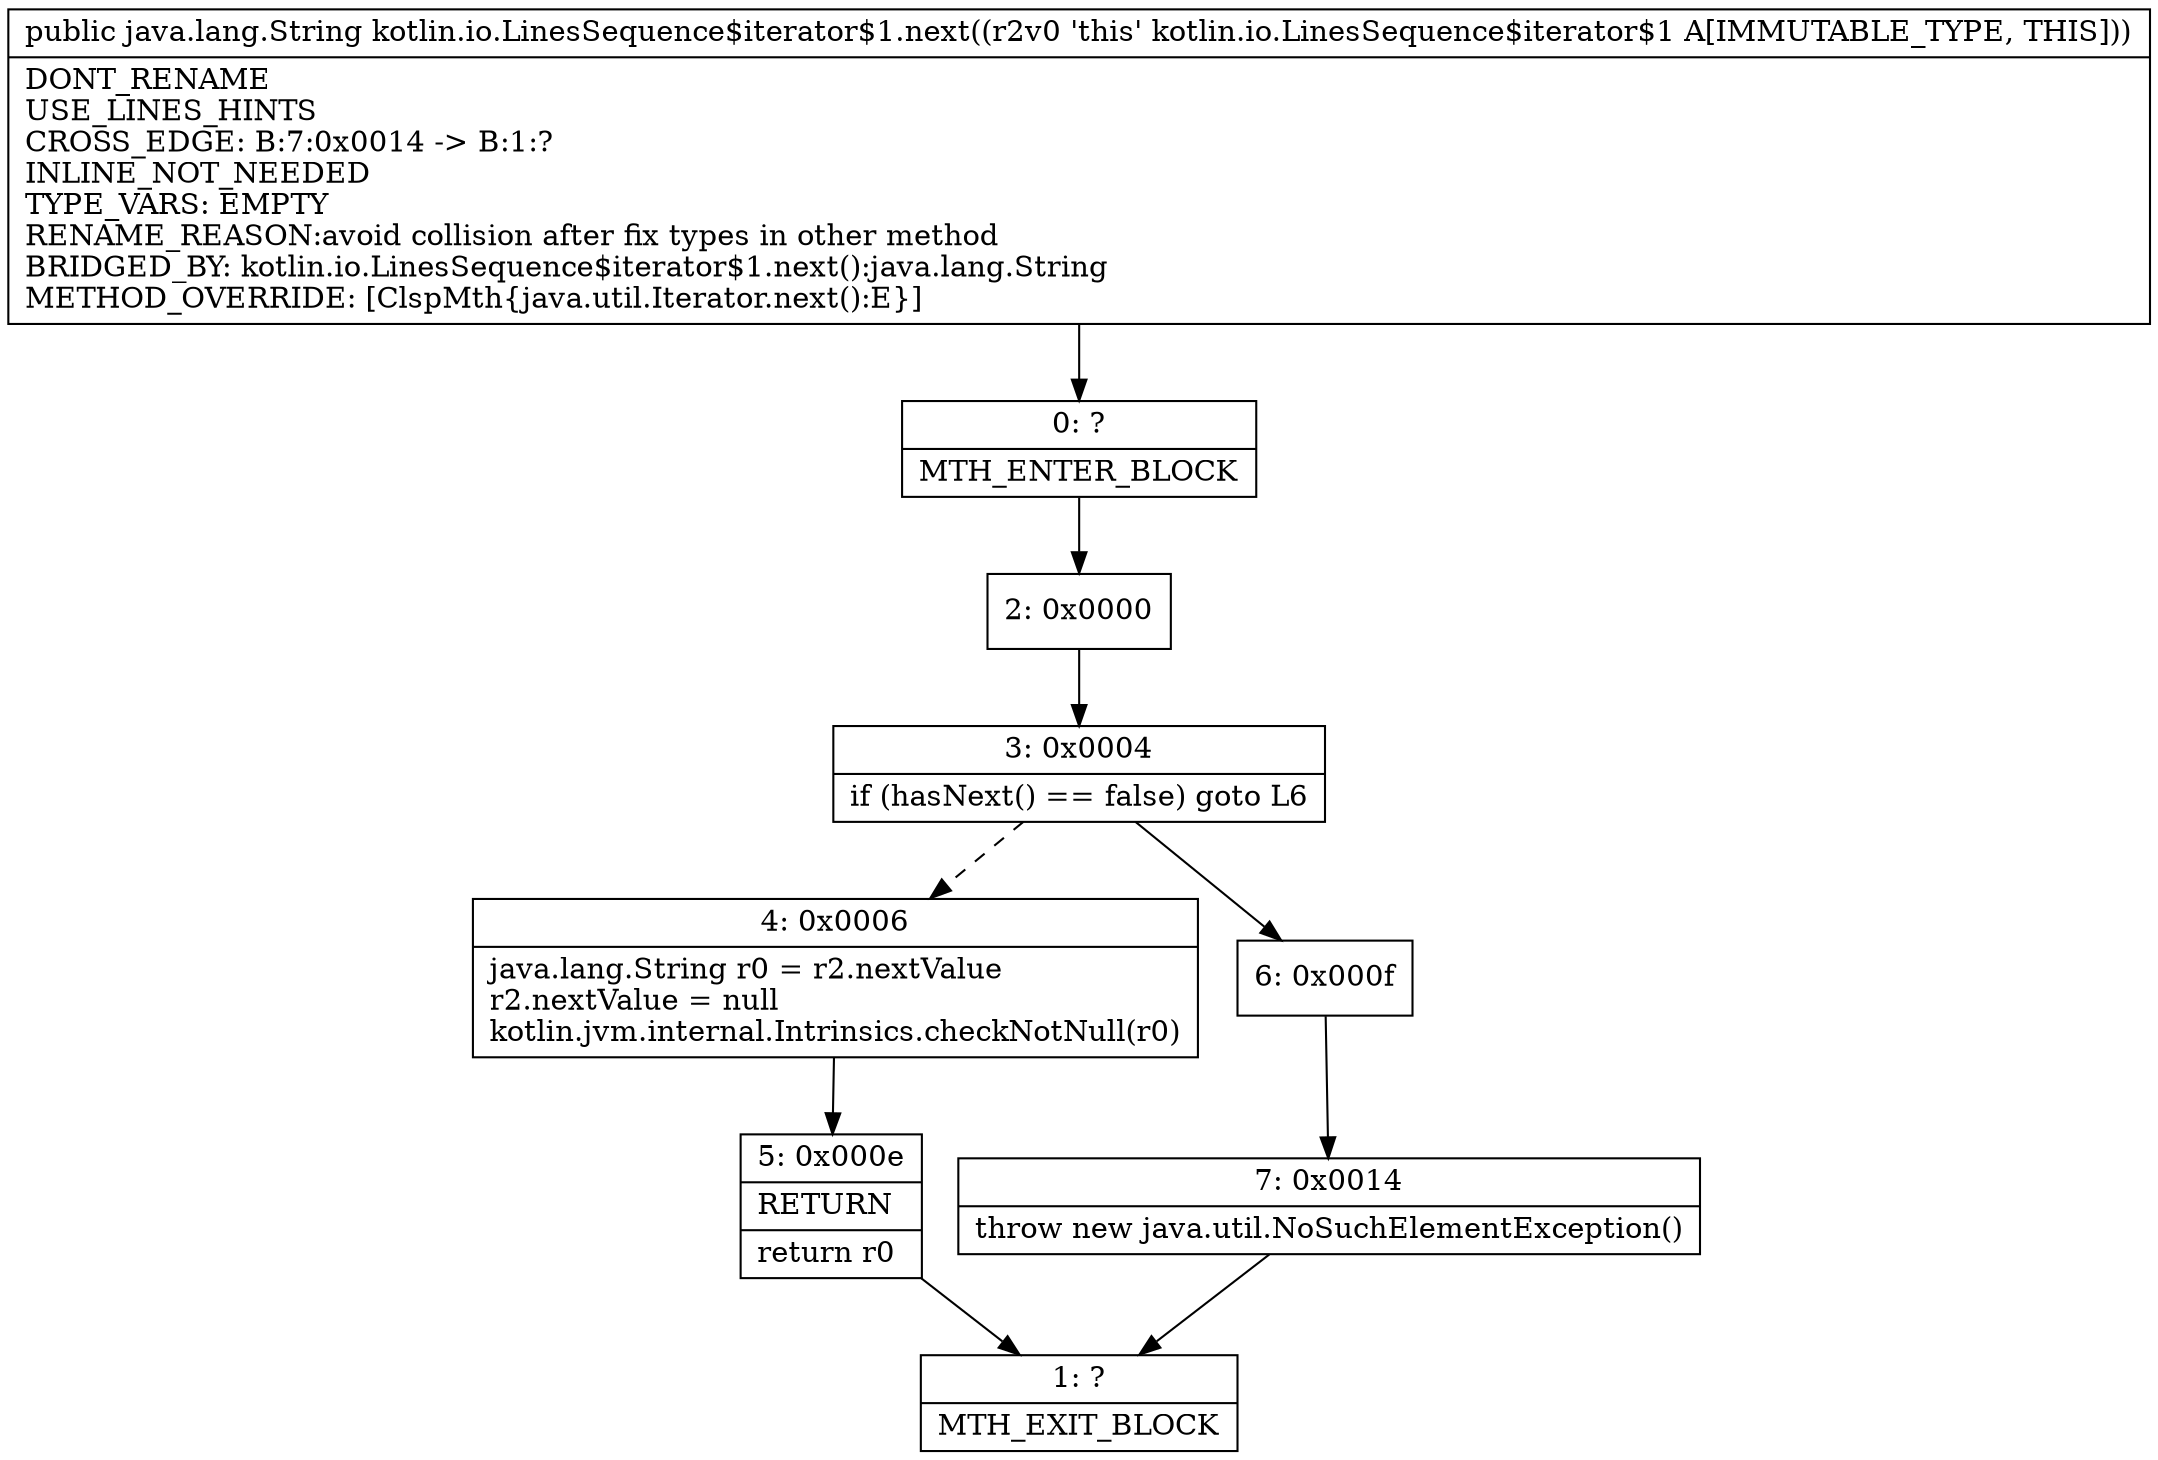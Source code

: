 digraph "CFG forkotlin.io.LinesSequence$iterator$1.next()Ljava\/lang\/String;" {
Node_0 [shape=record,label="{0\:\ ?|MTH_ENTER_BLOCK\l}"];
Node_2 [shape=record,label="{2\:\ 0x0000}"];
Node_3 [shape=record,label="{3\:\ 0x0004|if (hasNext() == false) goto L6\l}"];
Node_4 [shape=record,label="{4\:\ 0x0006|java.lang.String r0 = r2.nextValue\lr2.nextValue = null\lkotlin.jvm.internal.Intrinsics.checkNotNull(r0)\l}"];
Node_5 [shape=record,label="{5\:\ 0x000e|RETURN\l|return r0\l}"];
Node_1 [shape=record,label="{1\:\ ?|MTH_EXIT_BLOCK\l}"];
Node_6 [shape=record,label="{6\:\ 0x000f}"];
Node_7 [shape=record,label="{7\:\ 0x0014|throw new java.util.NoSuchElementException()\l}"];
MethodNode[shape=record,label="{public java.lang.String kotlin.io.LinesSequence$iterator$1.next((r2v0 'this' kotlin.io.LinesSequence$iterator$1 A[IMMUTABLE_TYPE, THIS]))  | DONT_RENAME\lUSE_LINES_HINTS\lCROSS_EDGE: B:7:0x0014 \-\> B:1:?\lINLINE_NOT_NEEDED\lTYPE_VARS: EMPTY\lRENAME_REASON:avoid collision after fix types in other method\lBRIDGED_BY: kotlin.io.LinesSequence$iterator$1.next():java.lang.String\lMETHOD_OVERRIDE: [ClspMth\{java.util.Iterator.next():E\}]\l}"];
MethodNode -> Node_0;Node_0 -> Node_2;
Node_2 -> Node_3;
Node_3 -> Node_4[style=dashed];
Node_3 -> Node_6;
Node_4 -> Node_5;
Node_5 -> Node_1;
Node_6 -> Node_7;
Node_7 -> Node_1;
}

